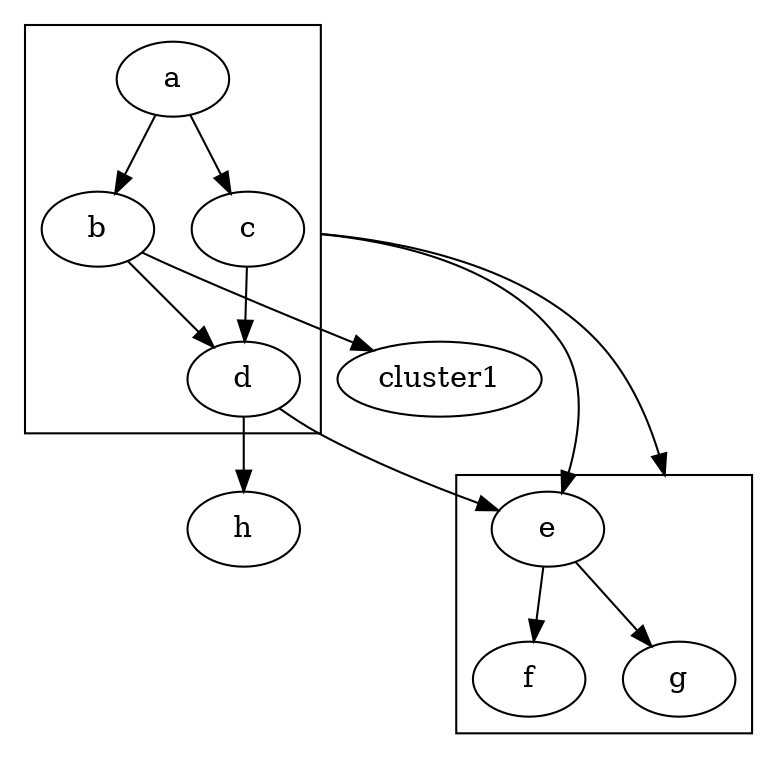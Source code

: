 digraph example4 {
	compound=true
	subgraph cluster0 {
		a -> b
		a -> c
		b -> d
		c -> d
	}
	subgraph cluster1 {
		e -> g
		e -> f
	}
	b -> cluster1
	d -> e
	c -> g [lhead=cluster1 ltail=cluster0]
	c -> e [ltail=cluster0]
	d -> h
}
